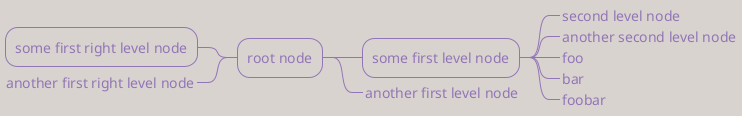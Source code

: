 ' Do not edit
' Theme Gallery
' autogenerated by script
'
@startmindmap
!theme mimeograph
+ root node
++ some first level node
+++_ second level node
+++_ another second level node
+++_ foo
+++_ bar
+++_ foobar
++_ another first level node
-- some first right level node
--_ another first right level node
@endmindmap
